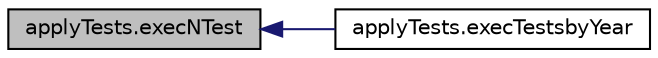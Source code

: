 digraph "applyTests.execNTest"
{
  edge [fontname="Helvetica",fontsize="10",labelfontname="Helvetica",labelfontsize="10"];
  node [fontname="Helvetica",fontsize="10",shape=record];
  rankdir="LR";
  Node23 [label="applyTests.execNTest",height=0.2,width=0.4,color="black", fillcolor="grey75", style="filled", fontcolor="black"];
  Node23 -> Node24 [dir="back",color="midnightblue",fontsize="10",style="solid"];
  Node24 [label="applyTests.execTestsbyYear",height=0.2,width=0.4,color="black", fillcolor="white", style="filled",URL="$namespaceapply_tests.html#ab58e69822c644f8937db0e45f6981979"];
}
